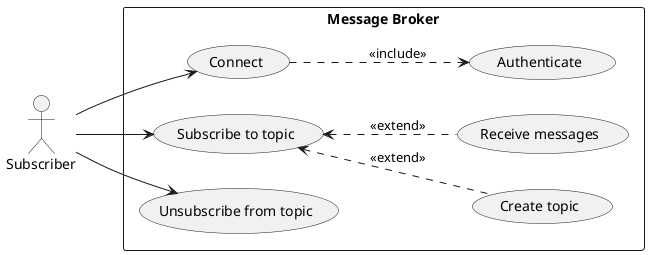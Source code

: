 @startuml
left to right direction

actor "Subscriber" as C

rectangle "Message Broker" {
  usecase "Authenticate" as A
  usecase "Connect" as CO
  usecase "Create topic" as CT
  usecase "Subscribe to topic" as ST
  usecase "Receive messages" as CS
  usecase "Unsubscribe from topic" as UT
}

C --> CO
C --> ST
C --> UT

CO ..> A : <<include>>
ST <.. CT : <<extend>>
ST <.. CS : <<extend>>
@enduml